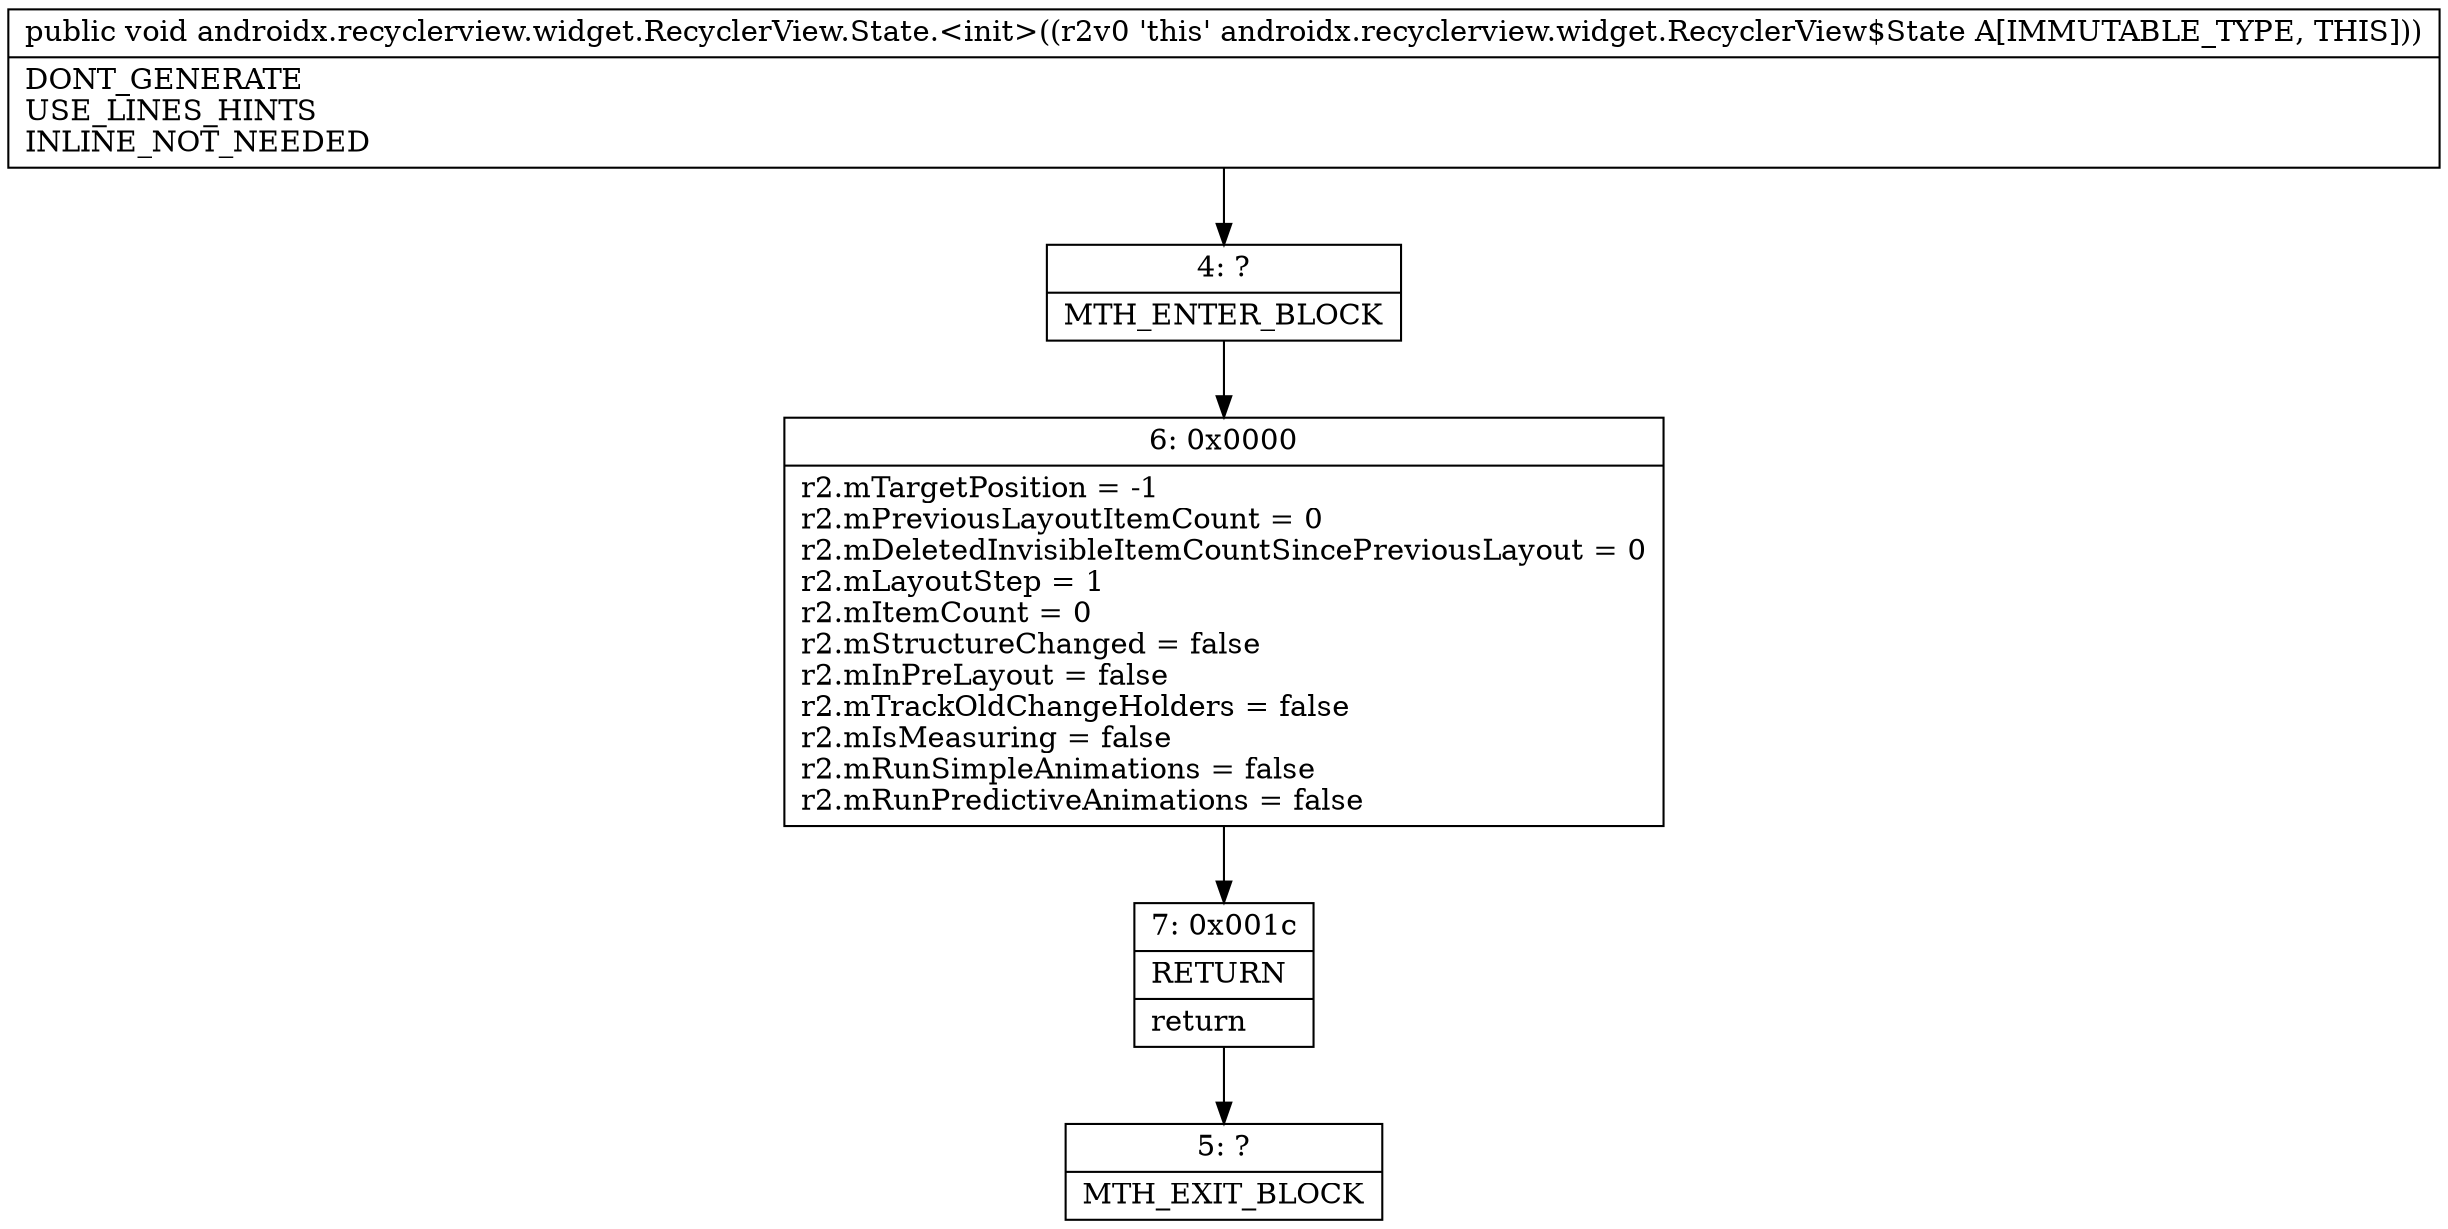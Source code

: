 digraph "CFG forandroidx.recyclerview.widget.RecyclerView.State.\<init\>()V" {
Node_4 [shape=record,label="{4\:\ ?|MTH_ENTER_BLOCK\l}"];
Node_6 [shape=record,label="{6\:\ 0x0000|r2.mTargetPosition = \-1\lr2.mPreviousLayoutItemCount = 0\lr2.mDeletedInvisibleItemCountSincePreviousLayout = 0\lr2.mLayoutStep = 1\lr2.mItemCount = 0\lr2.mStructureChanged = false\lr2.mInPreLayout = false\lr2.mTrackOldChangeHolders = false\lr2.mIsMeasuring = false\lr2.mRunSimpleAnimations = false\lr2.mRunPredictiveAnimations = false\l}"];
Node_7 [shape=record,label="{7\:\ 0x001c|RETURN\l|return\l}"];
Node_5 [shape=record,label="{5\:\ ?|MTH_EXIT_BLOCK\l}"];
MethodNode[shape=record,label="{public void androidx.recyclerview.widget.RecyclerView.State.\<init\>((r2v0 'this' androidx.recyclerview.widget.RecyclerView$State A[IMMUTABLE_TYPE, THIS]))  | DONT_GENERATE\lUSE_LINES_HINTS\lINLINE_NOT_NEEDED\l}"];
MethodNode -> Node_4;Node_4 -> Node_6;
Node_6 -> Node_7;
Node_7 -> Node_5;
}

